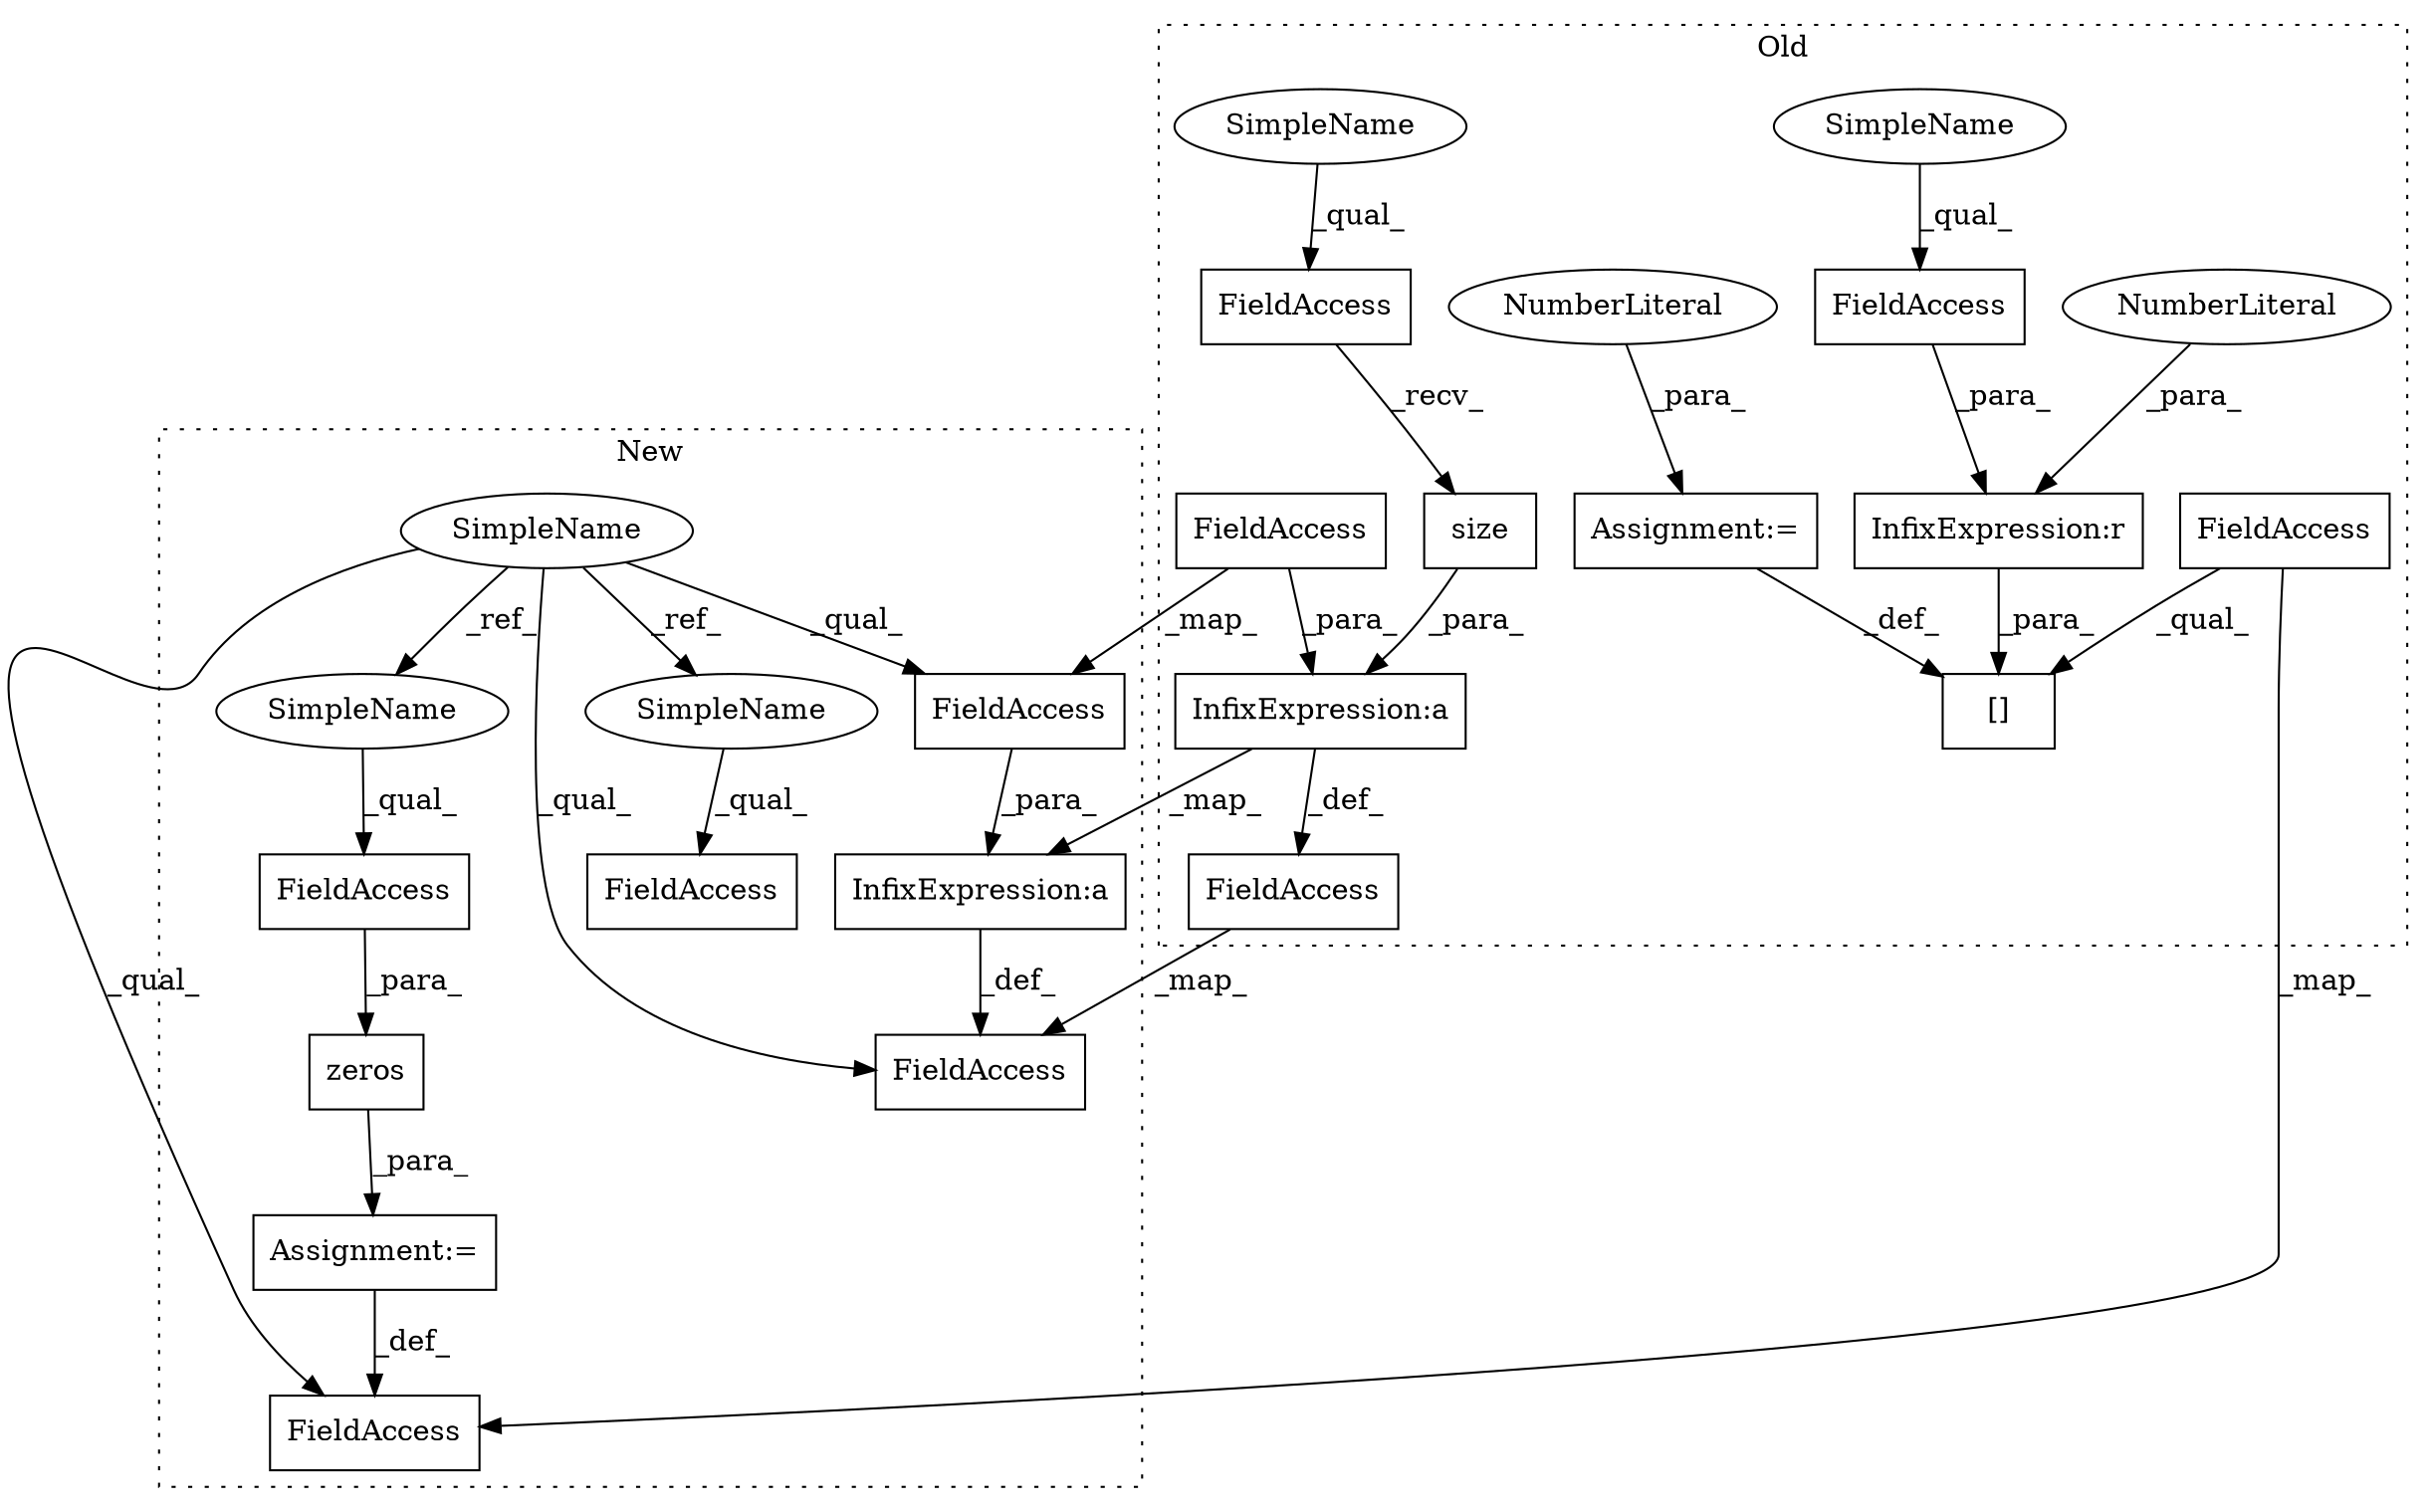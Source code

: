 digraph G {
subgraph cluster0 {
1 [label="size" a="32" s="2753" l="6" shape="box"];
5 [label="FieldAccess" a="22" s="2746" l="6" shape="box"];
8 [label="FieldAccess" a="22" s="2798" l="17" shape="box"];
9 [label="InfixExpression:r" a="27" s="2815" l="4" shape="box"];
10 [label="NumberLiteral" a="34" s="2819" l="1" shape="ellipse"];
11 [label="[]" a="2" s="2779,2821" l="18,1" shape="box"];
12 [label="Assignment:=" a="7" s="2822" l="1" shape="box"];
13 [label="NumberLiteral" a="34" s="2823" l="1" shape="ellipse"];
15 [label="FieldAccess" a="22" s="2779" l="17" shape="box"];
17 [label="FieldAccess" a="22" s="2726" l="6" shape="box"];
18 [label="InfixExpression:a" a="27" s="2760" l="3" shape="box"];
20 [label="FieldAccess" a="22" s="2763" l="9" shape="box"];
24 [label="SimpleName" a="42" s="2746" l="4" shape="ellipse"];
25 [label="SimpleName" a="42" s="2798" l="4" shape="ellipse"];
label = "Old";
style="dotted";
}
subgraph cluster1 {
2 [label="zeros" a="32" s="2832,2848" l="6,1" shape="box"];
3 [label="Assignment:=" a="7" s="2825" l="1" shape="box"];
4 [label="FieldAccess" a="22" s="2838" l="10" shape="box"];
6 [label="SimpleName" a="42" s="2711" l="4" shape="ellipse"];
7 [label="FieldAccess" a="22" s="2790" l="10" shape="box"];
14 [label="FieldAccess" a="22" s="2808" l="17" shape="box"];
16 [label="FieldAccess" a="22" s="2759" l="6" shape="box"];
19 [label="InfixExpression:a" a="27" s="2776" l="3" shape="box"];
21 [label="FieldAccess" a="22" s="2767" l="9" shape="box"];
22 [label="SimpleName" a="42" s="2838" l="4" shape="ellipse"];
23 [label="SimpleName" a="42" s="2790" l="4" shape="ellipse"];
label = "New";
style="dotted";
}
1 -> 18 [label="_para_"];
2 -> 3 [label="_para_"];
3 -> 14 [label="_def_"];
4 -> 2 [label="_para_"];
5 -> 1 [label="_recv_"];
6 -> 21 [label="_qual_"];
6 -> 16 [label="_qual_"];
6 -> 23 [label="_ref_"];
6 -> 14 [label="_qual_"];
6 -> 22 [label="_ref_"];
8 -> 9 [label="_para_"];
9 -> 11 [label="_para_"];
10 -> 9 [label="_para_"];
12 -> 11 [label="_def_"];
13 -> 12 [label="_para_"];
15 -> 11 [label="_qual_"];
15 -> 14 [label="_map_"];
17 -> 16 [label="_map_"];
18 -> 17 [label="_def_"];
18 -> 19 [label="_map_"];
19 -> 16 [label="_def_"];
20 -> 18 [label="_para_"];
20 -> 21 [label="_map_"];
21 -> 19 [label="_para_"];
22 -> 4 [label="_qual_"];
23 -> 7 [label="_qual_"];
24 -> 5 [label="_qual_"];
25 -> 8 [label="_qual_"];
}